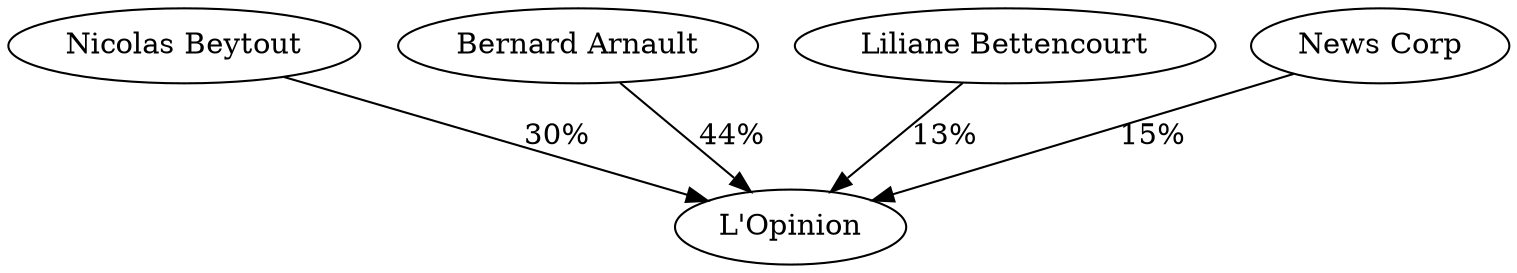 digraph G {
  "Nicolas Beytout" -> "L'Opinion" [label="30%"];
  "Bernard Arnault" -> "L'Opinion" [label="44%"];
  "Liliane Bettencourt" -> "L'Opinion" [label="13%"];
  "News Corp" -> "L'Opinion" [label="15%"];
}